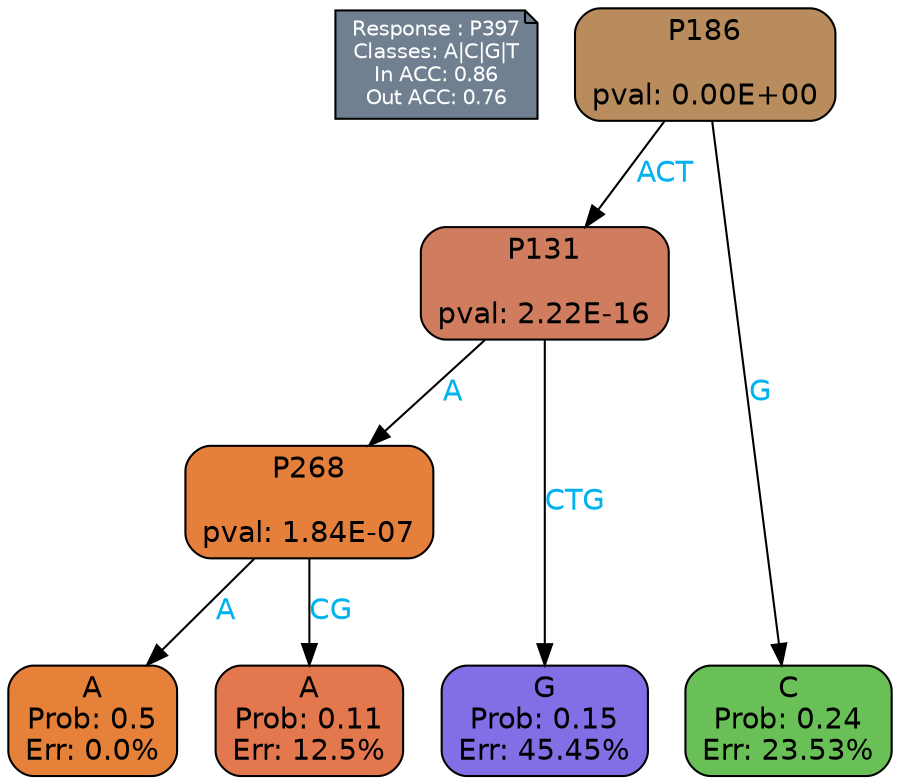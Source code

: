digraph Tree {
node [shape=box, style="filled, rounded", color="black", fontname=helvetica] ;
graph [ranksep=equally, splines=polylines, bgcolor=transparent, dpi=600] ;
edge [fontname=helvetica] ;
LEGEND [label="Response : P397
Classes: A|C|G|T
In ACC: 0.86
Out ACC: 0.76
",shape=note,align=left,style=filled,fillcolor="slategray",fontcolor="white",fontsize=10];1 [label="P186

pval: 0.00E+00", fillcolor="#b88c5c"] ;
2 [label="P131

pval: 2.22E-16", fillcolor="#d07c5e"] ;
3 [label="P268

pval: 1.84E-07", fillcolor="#e47f3c"] ;
4 [label="A
Prob: 0.5
Err: 0.0%", fillcolor="#e58139"] ;
5 [label="A
Prob: 0.11
Err: 12.5%", fillcolor="#e3784e"] ;
6 [label="G
Prob: 0.15
Err: 45.45%", fillcolor="#806fe5"] ;
7 [label="C
Prob: 0.24
Err: 23.53%", fillcolor="#69c057"] ;
1 -> 2 [label="ACT",fontcolor=deepskyblue2] ;
1 -> 7 [label="G",fontcolor=deepskyblue2] ;
2 -> 3 [label="A",fontcolor=deepskyblue2] ;
2 -> 6 [label="CTG",fontcolor=deepskyblue2] ;
3 -> 4 [label="A",fontcolor=deepskyblue2] ;
3 -> 5 [label="CG",fontcolor=deepskyblue2] ;
{rank = same; 4;5;6;7;}{rank = same; LEGEND;1;}}